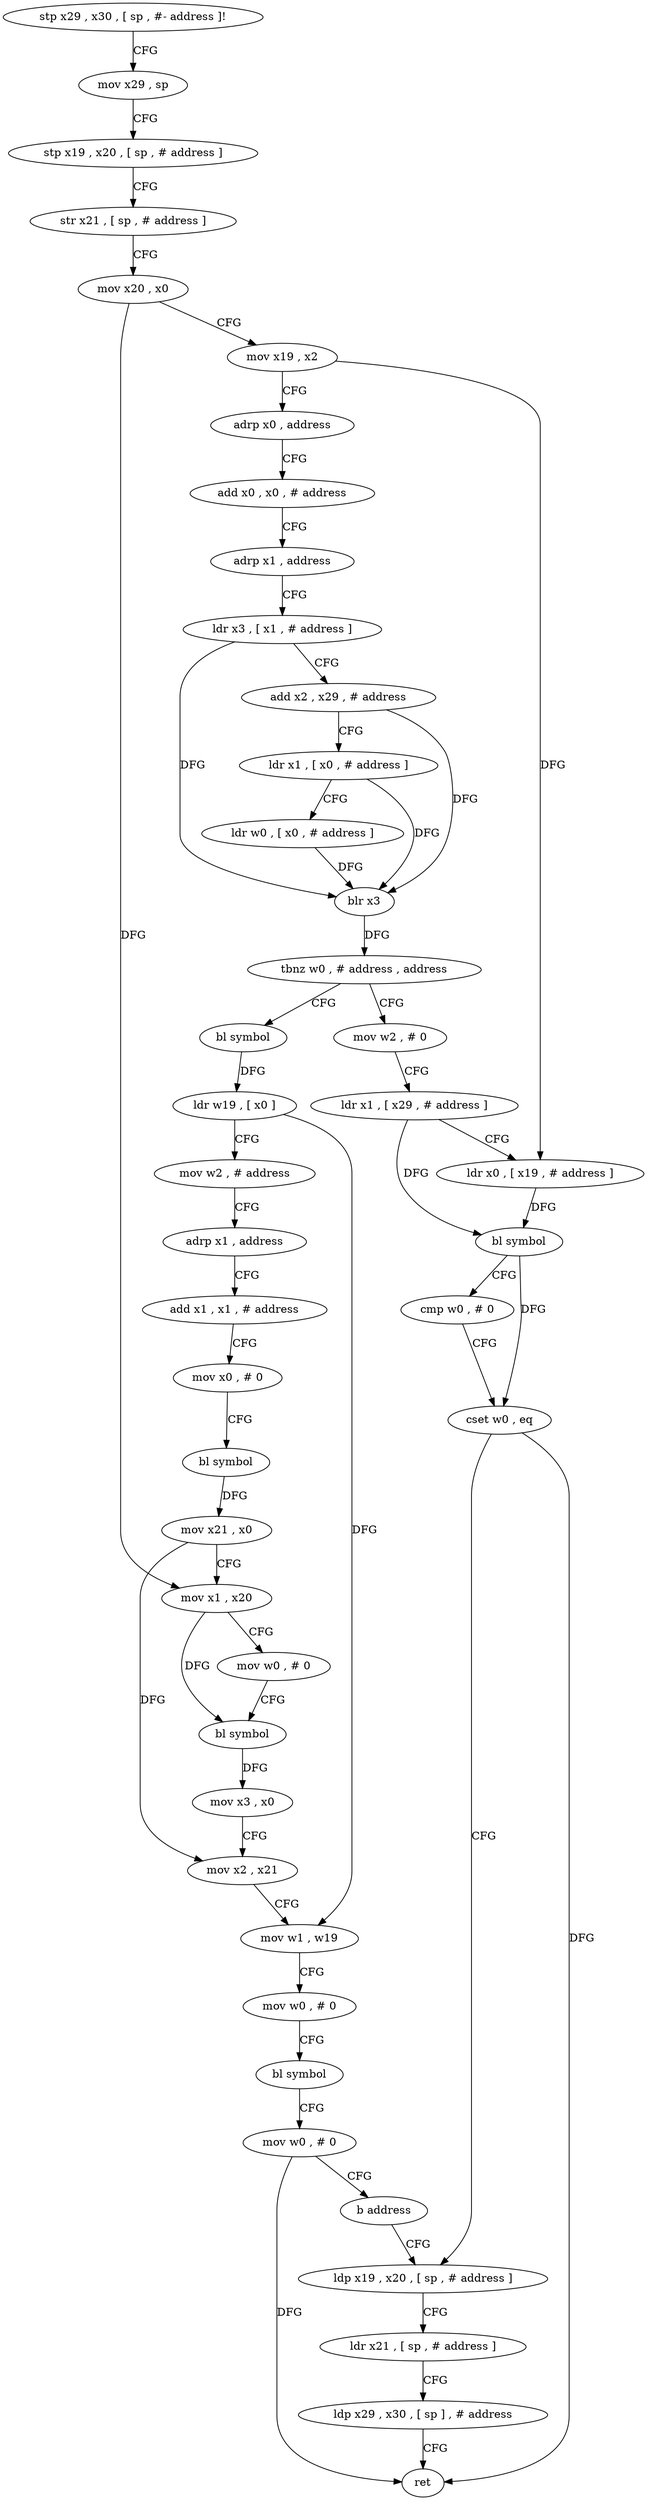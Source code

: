 digraph "func" {
"4217676" [label = "stp x29 , x30 , [ sp , #- address ]!" ]
"4217680" [label = "mov x29 , sp" ]
"4217684" [label = "stp x19 , x20 , [ sp , # address ]" ]
"4217688" [label = "str x21 , [ sp , # address ]" ]
"4217692" [label = "mov x20 , x0" ]
"4217696" [label = "mov x19 , x2" ]
"4217700" [label = "adrp x0 , address" ]
"4217704" [label = "add x0 , x0 , # address" ]
"4217708" [label = "adrp x1 , address" ]
"4217712" [label = "ldr x3 , [ x1 , # address ]" ]
"4217716" [label = "add x2 , x29 , # address" ]
"4217720" [label = "ldr x1 , [ x0 , # address ]" ]
"4217724" [label = "ldr w0 , [ x0 , # address ]" ]
"4217728" [label = "blr x3" ]
"4217732" [label = "tbnz w0 , # address , address" ]
"4217776" [label = "bl symbol" ]
"4217736" [label = "mov w2 , # 0" ]
"4217780" [label = "ldr w19 , [ x0 ]" ]
"4217784" [label = "mov w2 , # address" ]
"4217788" [label = "adrp x1 , address" ]
"4217792" [label = "add x1 , x1 , # address" ]
"4217796" [label = "mov x0 , # 0" ]
"4217800" [label = "bl symbol" ]
"4217804" [label = "mov x21 , x0" ]
"4217808" [label = "mov x1 , x20" ]
"4217812" [label = "mov w0 , # 0" ]
"4217816" [label = "bl symbol" ]
"4217820" [label = "mov x3 , x0" ]
"4217824" [label = "mov x2 , x21" ]
"4217828" [label = "mov w1 , w19" ]
"4217832" [label = "mov w0 , # 0" ]
"4217836" [label = "bl symbol" ]
"4217840" [label = "mov w0 , # 0" ]
"4217844" [label = "b address" ]
"4217760" [label = "ldp x19 , x20 , [ sp , # address ]" ]
"4217740" [label = "ldr x1 , [ x29 , # address ]" ]
"4217744" [label = "ldr x0 , [ x19 , # address ]" ]
"4217748" [label = "bl symbol" ]
"4217752" [label = "cmp w0 , # 0" ]
"4217756" [label = "cset w0 , eq" ]
"4217764" [label = "ldr x21 , [ sp , # address ]" ]
"4217768" [label = "ldp x29 , x30 , [ sp ] , # address" ]
"4217772" [label = "ret" ]
"4217676" -> "4217680" [ label = "CFG" ]
"4217680" -> "4217684" [ label = "CFG" ]
"4217684" -> "4217688" [ label = "CFG" ]
"4217688" -> "4217692" [ label = "CFG" ]
"4217692" -> "4217696" [ label = "CFG" ]
"4217692" -> "4217808" [ label = "DFG" ]
"4217696" -> "4217700" [ label = "CFG" ]
"4217696" -> "4217744" [ label = "DFG" ]
"4217700" -> "4217704" [ label = "CFG" ]
"4217704" -> "4217708" [ label = "CFG" ]
"4217708" -> "4217712" [ label = "CFG" ]
"4217712" -> "4217716" [ label = "CFG" ]
"4217712" -> "4217728" [ label = "DFG" ]
"4217716" -> "4217720" [ label = "CFG" ]
"4217716" -> "4217728" [ label = "DFG" ]
"4217720" -> "4217724" [ label = "CFG" ]
"4217720" -> "4217728" [ label = "DFG" ]
"4217724" -> "4217728" [ label = "DFG" ]
"4217728" -> "4217732" [ label = "DFG" ]
"4217732" -> "4217776" [ label = "CFG" ]
"4217732" -> "4217736" [ label = "CFG" ]
"4217776" -> "4217780" [ label = "DFG" ]
"4217736" -> "4217740" [ label = "CFG" ]
"4217780" -> "4217784" [ label = "CFG" ]
"4217780" -> "4217828" [ label = "DFG" ]
"4217784" -> "4217788" [ label = "CFG" ]
"4217788" -> "4217792" [ label = "CFG" ]
"4217792" -> "4217796" [ label = "CFG" ]
"4217796" -> "4217800" [ label = "CFG" ]
"4217800" -> "4217804" [ label = "DFG" ]
"4217804" -> "4217808" [ label = "CFG" ]
"4217804" -> "4217824" [ label = "DFG" ]
"4217808" -> "4217812" [ label = "CFG" ]
"4217808" -> "4217816" [ label = "DFG" ]
"4217812" -> "4217816" [ label = "CFG" ]
"4217816" -> "4217820" [ label = "DFG" ]
"4217820" -> "4217824" [ label = "CFG" ]
"4217824" -> "4217828" [ label = "CFG" ]
"4217828" -> "4217832" [ label = "CFG" ]
"4217832" -> "4217836" [ label = "CFG" ]
"4217836" -> "4217840" [ label = "CFG" ]
"4217840" -> "4217844" [ label = "CFG" ]
"4217840" -> "4217772" [ label = "DFG" ]
"4217844" -> "4217760" [ label = "CFG" ]
"4217760" -> "4217764" [ label = "CFG" ]
"4217740" -> "4217744" [ label = "CFG" ]
"4217740" -> "4217748" [ label = "DFG" ]
"4217744" -> "4217748" [ label = "DFG" ]
"4217748" -> "4217752" [ label = "CFG" ]
"4217748" -> "4217756" [ label = "DFG" ]
"4217752" -> "4217756" [ label = "CFG" ]
"4217756" -> "4217760" [ label = "CFG" ]
"4217756" -> "4217772" [ label = "DFG" ]
"4217764" -> "4217768" [ label = "CFG" ]
"4217768" -> "4217772" [ label = "CFG" ]
}

